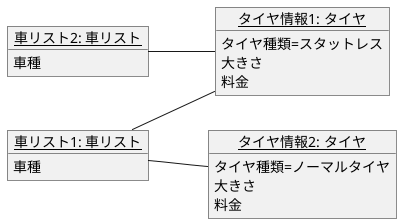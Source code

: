 @startuml 演習3-4
left to right direction
object "<u>車リスト2: 車リスト</u>" as k2 {
車種
}
object "<u>車リスト1: 車リスト</u>" as k1 {
車種
}
object "<u>タイヤ情報1: タイヤ</u>" as car1 {
タイヤ種類=スタットレス
大きさ
料金
}
object "<u>タイヤ情報2: タイヤ</u>" as car2 {
タイヤ種類=ノーマルタイヤ
大きさ
料金
}
k1 -- car1
k1 -- car2
k2 -- car1
@enduml